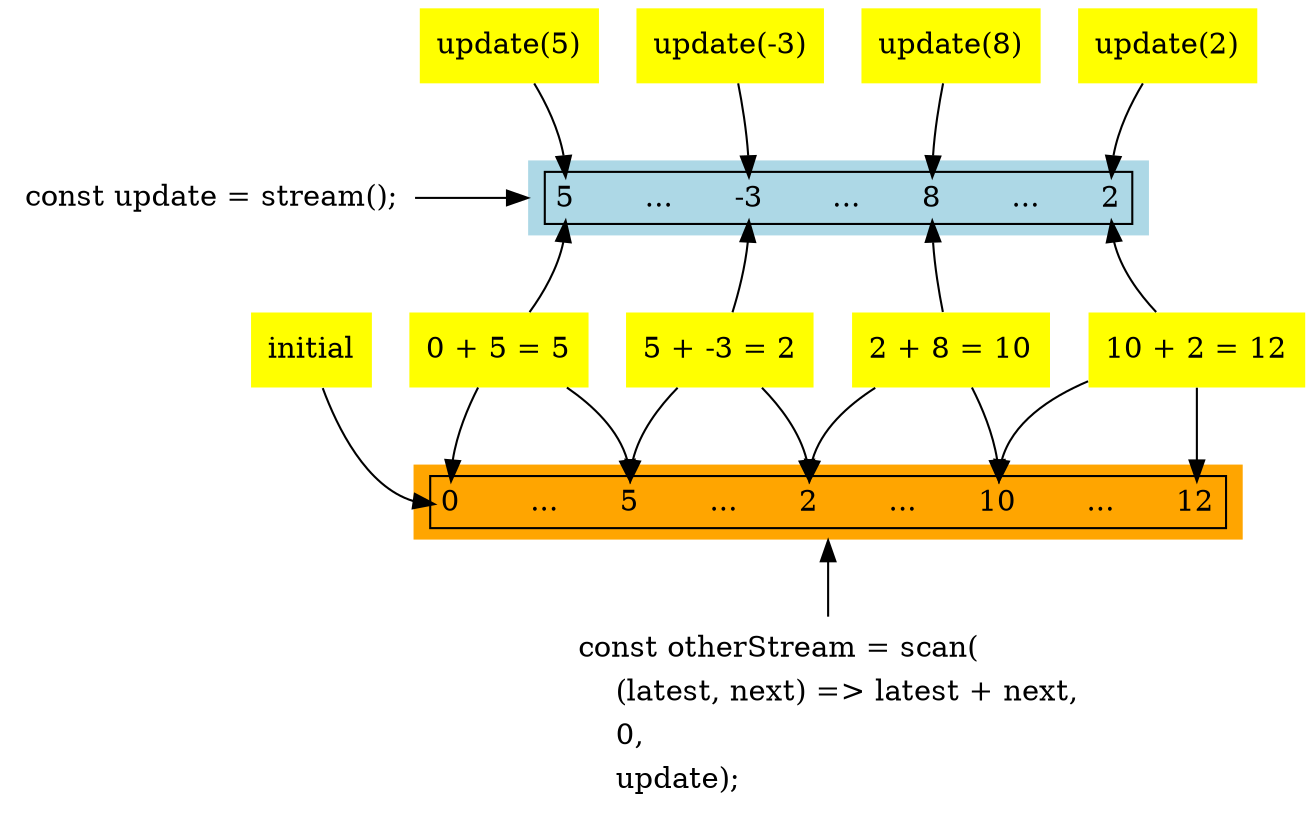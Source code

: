 digraph meiosisdocs {
  stream [shape="none", label="const update = stream();"]

  updateplus1 [shape="none", style="filled", fillcolor="yellow", label="update(5)"]
  updateplus3 [shape="none", style="filled", fillcolor="yellow", label="update(-3)"]
  updateplus4 [shape="none", style="filled", fillcolor="yellow", label="update(8)"]
  updateplus2 [shape="none", style="filled", fillcolor="yellow", label="update(2)"]

  thestream [shape="plaintext", style="filled", fillcolor="lightblue", label=<
    <table border="1">
      <tr>
        <td port="plusone" border="0">5</td>
        <td border="0">&nbsp;&nbsp;&nbsp;&nbsp;&nbsp;&nbsp;...&nbsp;&nbsp;&nbsp;&nbsp;&nbsp;</td>
        <td port="plusthree" border="0">-3</td>
        <td border="0">&nbsp;&nbsp;&nbsp;&nbsp;&nbsp;&nbsp;...&nbsp;&nbsp;&nbsp;&nbsp;&nbsp;</td>
        <td port="plusfour" border="0">8</td>
        <td border="0">&nbsp;&nbsp;&nbsp;&nbsp;&nbsp;&nbsp;...&nbsp;&nbsp;&nbsp;&nbsp;&nbsp;</td>
        <td port="plustwo" border="0">2</td>
      </tr>
    </table>
  >]

  scan [shape="plaintext", label=<
    <table border="0">
      <tr>
        <td align='left'>const otherStream = scan(</td>
      </tr>
      <tr>
        <td align='left'>    (latest, next) =&gt; latest + next,</td>
      </tr>
      <tr>
        <td align='left'>    0,</td>
      </tr>
      <tr>
        <td align='left'>    update);</td>
      </tr>
    </table>
  >]

  thescanstream [shape="plaintext", style="filled", fillcolor="orange", label=<
    <table border="1">
      <tr>
        <td border="0" port="initial">0</td>
        <td border="0">&nbsp;&nbsp;&nbsp;&nbsp;&nbsp;&nbsp;...&nbsp;&nbsp;&nbsp;&nbsp;&nbsp;</td>
        <td border="0" port="one">5</td>
        <td border="0">&nbsp;&nbsp;&nbsp;&nbsp;&nbsp;&nbsp;...&nbsp;&nbsp;&nbsp;&nbsp;&nbsp;</td>
        <td border="0" port="four">2</td>
        <td border="0">&nbsp;&nbsp;&nbsp;&nbsp;&nbsp;&nbsp;...&nbsp;&nbsp;&nbsp;&nbsp;&nbsp;</td>
        <td border="0" port="eight">10</td>
        <td border="0">&nbsp;&nbsp;&nbsp;&nbsp;&nbsp;&nbsp;...&nbsp;&nbsp;&nbsp;&nbsp;&nbsp;</td>
        <td border="0" port="ten">12</td>
      </tr>
    </table>
  >]

  scan0 [shape="none", style="filled", fillcolor="yellow", label="initial"]
  scan1 [shape="none", style="filled", fillcolor="yellow", label="0 + 5 = 5"]
  scan2 [shape="none", style="filled", fillcolor="yellow", label="5 + -3 = 2"]
  scan3 [shape="none", style="filled", fillcolor="yellow", label="2 + 8 = 10"]
  scan4 [shape="none", style="filled", fillcolor="yellow", label="10 + 2 = 12"]

  updateplus1 -> thestream:plusone
  updateplus3 -> thestream:plusthree
  updateplus4 -> thestream:plusfour
  updateplus2 -> thestream:plustwo
  stream -> thestream [label="        "]

  thescanstream -> scan [dir="back"]

  scan0 -> thescanstream:initial
  scan1 -> thescanstream:one
  scan2 -> thescanstream:four
  scan3 -> thescanstream:eight
  scan4 -> thescanstream:ten

  scan1 -> thescanstream:initial
  scan2 -> thescanstream:one
  scan3 -> thescanstream:four
  scan4 -> thescanstream:eight

  thestream:plusone -> scan1 [dir="back"]
  thestream:plusthree -> scan2 [dir="back"]
  thestream:plusfour -> scan3 [dir="back"]
  thestream:plustwo -> scan4 [dir="back"]

  {rank="same"; stream thestream}
}
